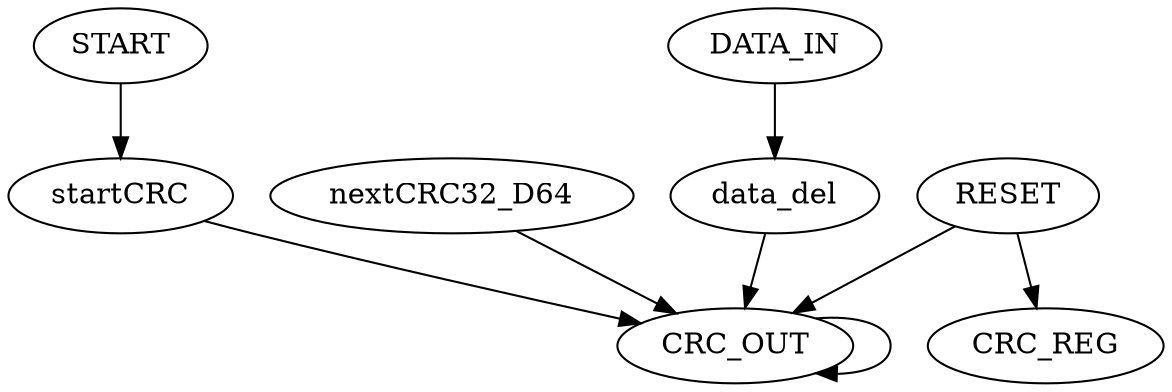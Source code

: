 digraph "" {
	RESET -> CRC_OUT	 [weight=2.0];
	RESET -> CRC_REG	 [weight=1.0];
	startCRC -> CRC_OUT	 [weight=1.0];
	nextCRC32_D64 -> CRC_OUT	 [weight=1.0];
	CRC_OUT -> CRC_OUT	 [weight=1.0];
	DATA_IN -> data_del	 [weight=1.0];
	START -> startCRC	 [weight=1.0];
	data_del -> CRC_OUT	 [weight=1.0];
}
